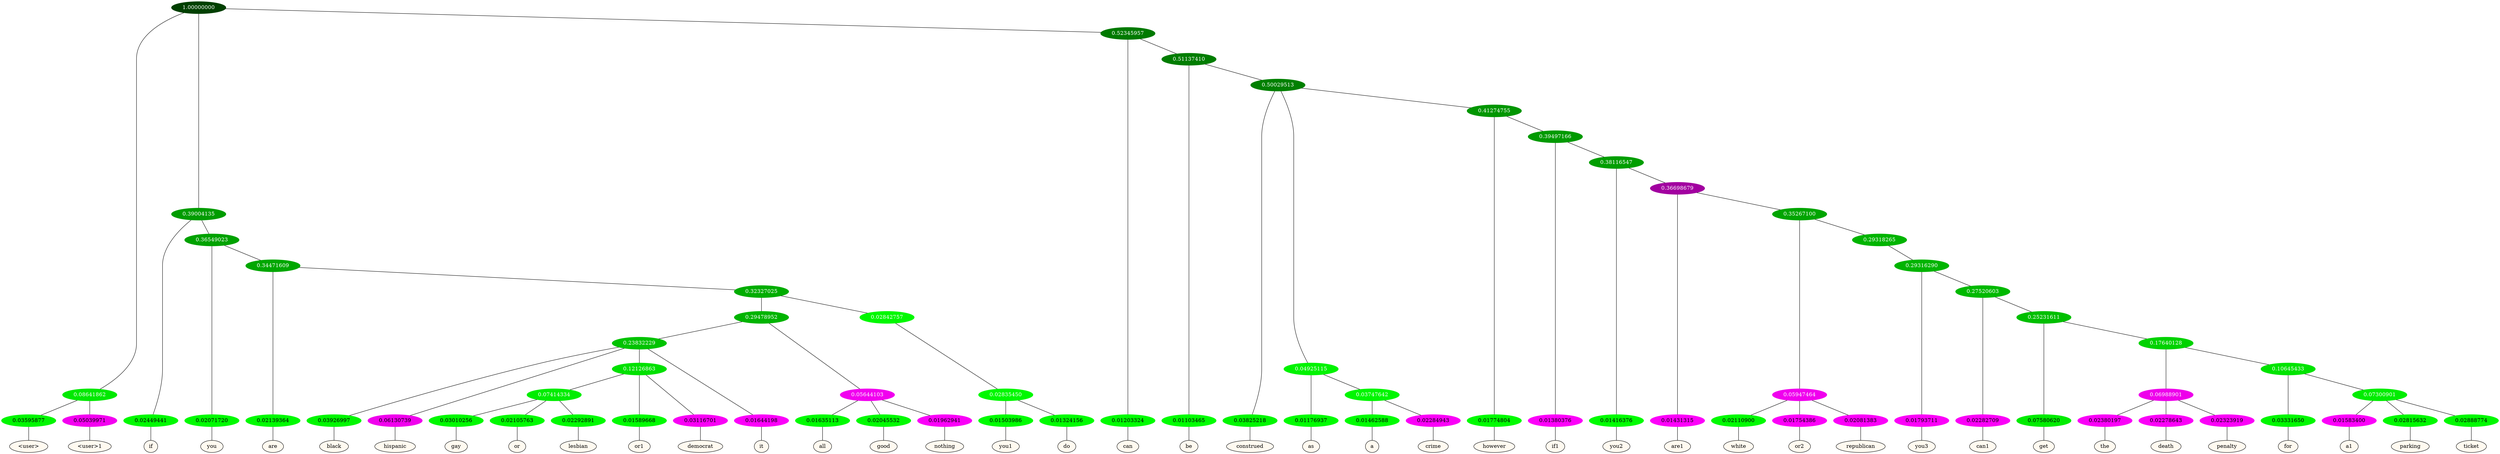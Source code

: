 graph {
	node [format=png height=0.15 nodesep=0.001 ordering=out overlap=prism overlap_scaling=0.01 ranksep=0.001 ratio=0.2 style=filled width=0.15]
	{
		rank=same
		a_w_4 [label="\<user\>" color=black fillcolor=floralwhite style="filled,solid"]
		a_w_5 [label="\<user\>1" color=black fillcolor=floralwhite style="filled,solid"]
		a_w_6 [label=if color=black fillcolor=floralwhite style="filled,solid"]
		a_w_10 [label=you color=black fillcolor=floralwhite style="filled,solid"]
		a_w_14 [label=are color=black fillcolor=floralwhite style="filled,solid"]
		a_w_32 [label=black color=black fillcolor=floralwhite style="filled,solid"]
		a_w_33 [label=hispanic color=black fillcolor=floralwhite style="filled,solid"]
		a_w_48 [label=gay color=black fillcolor=floralwhite style="filled,solid"]
		a_w_49 [label=or color=black fillcolor=floralwhite style="filled,solid"]
		a_w_50 [label=lesbian color=black fillcolor=floralwhite style="filled,solid"]
		a_w_44 [label=or1 color=black fillcolor=floralwhite style="filled,solid"]
		a_w_45 [label=democrat color=black fillcolor=floralwhite style="filled,solid"]
		a_w_35 [label=it color=black fillcolor=floralwhite style="filled,solid"]
		a_w_36 [label=all color=black fillcolor=floralwhite style="filled,solid"]
		a_w_37 [label=good color=black fillcolor=floralwhite style="filled,solid"]
		a_w_38 [label=nothing color=black fillcolor=floralwhite style="filled,solid"]
		a_w_39 [label=you1 color=black fillcolor=floralwhite style="filled,solid"]
		a_w_40 [label=do color=black fillcolor=floralwhite style="filled,solid"]
		a_w_8 [label=can color=black fillcolor=floralwhite style="filled,solid"]
		a_w_12 [label=be color=black fillcolor=floralwhite style="filled,solid"]
		a_w_16 [label=construed color=black fillcolor=floralwhite style="filled,solid"]
		a_w_21 [label=as color=black fillcolor=floralwhite style="filled,solid"]
		a_w_28 [label=a color=black fillcolor=floralwhite style="filled,solid"]
		a_w_29 [label=crime color=black fillcolor=floralwhite style="filled,solid"]
		a_w_23 [label=however color=black fillcolor=floralwhite style="filled,solid"]
		a_w_30 [label=if1 color=black fillcolor=floralwhite style="filled,solid"]
		a_w_41 [label=you2 color=black fillcolor=floralwhite style="filled,solid"]
		a_w_46 [label=are1 color=black fillcolor=floralwhite style="filled,solid"]
		a_w_53 [label=white color=black fillcolor=floralwhite style="filled,solid"]
		a_w_54 [label=or2 color=black fillcolor=floralwhite style="filled,solid"]
		a_w_55 [label=republican color=black fillcolor=floralwhite style="filled,solid"]
		a_w_57 [label=you3 color=black fillcolor=floralwhite style="filled,solid"]
		a_w_59 [label=can1 color=black fillcolor=floralwhite style="filled,solid"]
		a_w_61 [label=get color=black fillcolor=floralwhite style="filled,solid"]
		a_w_65 [label=the color=black fillcolor=floralwhite style="filled,solid"]
		a_w_66 [label=death color=black fillcolor=floralwhite style="filled,solid"]
		a_w_67 [label=penalty color=black fillcolor=floralwhite style="filled,solid"]
		a_w_68 [label=for color=black fillcolor=floralwhite style="filled,solid"]
		a_w_70 [label=a1 color=black fillcolor=floralwhite style="filled,solid"]
		a_w_71 [label=parking color=black fillcolor=floralwhite style="filled,solid"]
		a_w_72 [label=ticket color=black fillcolor=floralwhite style="filled,solid"]
	}
	a_n_4 -- a_w_4
	a_n_5 -- a_w_5
	a_n_6 -- a_w_6
	a_n_10 -- a_w_10
	a_n_14 -- a_w_14
	a_n_32 -- a_w_32
	a_n_33 -- a_w_33
	a_n_48 -- a_w_48
	a_n_49 -- a_w_49
	a_n_50 -- a_w_50
	a_n_44 -- a_w_44
	a_n_45 -- a_w_45
	a_n_35 -- a_w_35
	a_n_36 -- a_w_36
	a_n_37 -- a_w_37
	a_n_38 -- a_w_38
	a_n_39 -- a_w_39
	a_n_40 -- a_w_40
	a_n_8 -- a_w_8
	a_n_12 -- a_w_12
	a_n_16 -- a_w_16
	a_n_21 -- a_w_21
	a_n_28 -- a_w_28
	a_n_29 -- a_w_29
	a_n_23 -- a_w_23
	a_n_30 -- a_w_30
	a_n_41 -- a_w_41
	a_n_46 -- a_w_46
	a_n_53 -- a_w_53
	a_n_54 -- a_w_54
	a_n_55 -- a_w_55
	a_n_57 -- a_w_57
	a_n_59 -- a_w_59
	a_n_61 -- a_w_61
	a_n_65 -- a_w_65
	a_n_66 -- a_w_66
	a_n_67 -- a_w_67
	a_n_68 -- a_w_68
	a_n_70 -- a_w_70
	a_n_71 -- a_w_71
	a_n_72 -- a_w_72
	{
		rank=same
		a_n_4 [label=0.03595877 color="0.334 1.000 0.964" fontcolor=black]
		a_n_5 [label=0.05039971 color="0.835 1.000 0.950" fontcolor=black]
		a_n_6 [label=0.02449441 color="0.334 1.000 0.976" fontcolor=black]
		a_n_10 [label=0.02071720 color="0.334 1.000 0.979" fontcolor=black]
		a_n_14 [label=0.02139364 color="0.334 1.000 0.979" fontcolor=black]
		a_n_32 [label=0.03926997 color="0.334 1.000 0.961" fontcolor=black]
		a_n_33 [label=0.06130739 color="0.835 1.000 0.939" fontcolor=black]
		a_n_48 [label=0.03010256 color="0.334 1.000 0.970" fontcolor=black]
		a_n_49 [label=0.02105763 color="0.334 1.000 0.979" fontcolor=black]
		a_n_50 [label=0.02292891 color="0.334 1.000 0.977" fontcolor=black]
		a_n_44 [label=0.01589668 color="0.334 1.000 0.984" fontcolor=black]
		a_n_45 [label=0.03116701 color="0.835 1.000 0.969" fontcolor=black]
		a_n_35 [label=0.01644198 color="0.835 1.000 0.984" fontcolor=black]
		a_n_36 [label=0.01635113 color="0.334 1.000 0.984" fontcolor=black]
		a_n_37 [label=0.02045532 color="0.334 1.000 0.980" fontcolor=black]
		a_n_38 [label=0.01962941 color="0.835 1.000 0.980" fontcolor=black]
		a_n_39 [label=0.01503986 color="0.334 1.000 0.985" fontcolor=black]
		a_n_40 [label=0.01324156 color="0.334 1.000 0.987" fontcolor=black]
		a_n_8 [label=0.01203324 color="0.334 1.000 0.988" fontcolor=black]
		a_n_12 [label=0.01103465 color="0.334 1.000 0.989" fontcolor=black]
		a_n_16 [label=0.03825218 color="0.334 1.000 0.962" fontcolor=black]
		a_n_21 [label=0.01176937 color="0.334 1.000 0.988" fontcolor=black]
		a_n_28 [label=0.01462588 color="0.334 1.000 0.985" fontcolor=black]
		a_n_29 [label=0.02284943 color="0.835 1.000 0.977" fontcolor=black]
		a_n_23 [label=0.01774804 color="0.334 1.000 0.982" fontcolor=black]
		a_n_30 [label=0.01380376 color="0.835 1.000 0.986" fontcolor=black]
		a_n_41 [label=0.01416376 color="0.334 1.000 0.986" fontcolor=black]
		a_n_46 [label=0.01431315 color="0.835 1.000 0.986" fontcolor=black]
		a_n_53 [label=0.02110900 color="0.334 1.000 0.979" fontcolor=black]
		a_n_54 [label=0.01754386 color="0.835 1.000 0.982" fontcolor=black]
		a_n_55 [label=0.02081383 color="0.835 1.000 0.979" fontcolor=black]
		a_n_57 [label=0.01793711 color="0.835 1.000 0.982" fontcolor=black]
		a_n_59 [label=0.02282709 color="0.835 1.000 0.977" fontcolor=black]
		a_n_61 [label=0.07580620 color="0.334 1.000 0.924" fontcolor=black]
		a_n_65 [label=0.02380197 color="0.835 1.000 0.976" fontcolor=black]
		a_n_66 [label=0.02278643 color="0.835 1.000 0.977" fontcolor=black]
		a_n_67 [label=0.02323919 color="0.835 1.000 0.977" fontcolor=black]
		a_n_68 [label=0.03331650 color="0.334 1.000 0.967" fontcolor=black]
		a_n_70 [label=0.01583400 color="0.835 1.000 0.984" fontcolor=black]
		a_n_71 [label=0.02815632 color="0.334 1.000 0.972" fontcolor=black]
		a_n_72 [label=0.02888774 color="0.334 1.000 0.971" fontcolor=black]
	}
	a_n_0 [label=1.00000000 color="0.334 1.000 0.250" fontcolor=grey99]
	a_n_1 [label=0.08641862 color="0.334 1.000 0.914" fontcolor=grey99]
	a_n_0 -- a_n_1
	a_n_2 [label=0.39004135 color="0.334 1.000 0.610" fontcolor=grey99]
	a_n_0 -- a_n_2
	a_n_3 [label=0.52345957 color="0.334 1.000 0.477" fontcolor=grey99]
	a_n_0 -- a_n_3
	a_n_1 -- a_n_4
	a_n_1 -- a_n_5
	a_n_2 -- a_n_6
	a_n_7 [label=0.36549023 color="0.334 1.000 0.635" fontcolor=grey99]
	a_n_2 -- a_n_7
	a_n_3 -- a_n_8
	a_n_9 [label=0.51137410 color="0.334 1.000 0.489" fontcolor=grey99]
	a_n_3 -- a_n_9
	a_n_7 -- a_n_10
	a_n_11 [label=0.34471609 color="0.334 1.000 0.655" fontcolor=grey99]
	a_n_7 -- a_n_11
	a_n_9 -- a_n_12
	a_n_13 [label=0.50029513 color="0.334 1.000 0.500" fontcolor=grey99]
	a_n_9 -- a_n_13
	a_n_11 -- a_n_14
	a_n_15 [label=0.32327025 color="0.334 1.000 0.677" fontcolor=grey99]
	a_n_11 -- a_n_15
	a_n_13 -- a_n_16
	a_n_17 [label=0.04925115 color="0.334 1.000 0.951" fontcolor=grey99]
	a_n_13 -- a_n_17
	a_n_18 [label=0.41274755 color="0.334 1.000 0.587" fontcolor=grey99]
	a_n_13 -- a_n_18
	a_n_19 [label=0.29478952 color="0.334 1.000 0.705" fontcolor=grey99]
	a_n_15 -- a_n_19
	a_n_20 [label=0.02842757 color="0.334 1.000 0.972" fontcolor=grey99]
	a_n_15 -- a_n_20
	a_n_17 -- a_n_21
	a_n_22 [label=0.03747642 color="0.334 1.000 0.963" fontcolor=grey99]
	a_n_17 -- a_n_22
	a_n_18 -- a_n_23
	a_n_24 [label=0.39497166 color="0.334 1.000 0.605" fontcolor=grey99]
	a_n_18 -- a_n_24
	a_n_25 [label=0.23832229 color="0.334 1.000 0.762" fontcolor=grey99]
	a_n_19 -- a_n_25
	a_n_26 [label=0.05644103 color="0.835 1.000 0.944" fontcolor=grey99]
	a_n_19 -- a_n_26
	a_n_27 [label=0.02835450 color="0.334 1.000 0.972" fontcolor=grey99]
	a_n_20 -- a_n_27
	a_n_22 -- a_n_28
	a_n_22 -- a_n_29
	a_n_24 -- a_n_30
	a_n_31 [label=0.38116547 color="0.334 1.000 0.619" fontcolor=grey99]
	a_n_24 -- a_n_31
	a_n_25 -- a_n_32
	a_n_25 -- a_n_33
	a_n_34 [label=0.12126863 color="0.334 1.000 0.879" fontcolor=grey99]
	a_n_25 -- a_n_34
	a_n_25 -- a_n_35
	a_n_26 -- a_n_36
	a_n_26 -- a_n_37
	a_n_26 -- a_n_38
	a_n_27 -- a_n_39
	a_n_27 -- a_n_40
	a_n_31 -- a_n_41
	a_n_42 [label=0.36698679 color="0.835 1.000 0.633" fontcolor=grey99]
	a_n_31 -- a_n_42
	a_n_43 [label=0.07414334 color="0.334 1.000 0.926" fontcolor=grey99]
	a_n_34 -- a_n_43
	a_n_34 -- a_n_44
	a_n_34 -- a_n_45
	a_n_42 -- a_n_46
	a_n_47 [label=0.35267100 color="0.334 1.000 0.647" fontcolor=grey99]
	a_n_42 -- a_n_47
	a_n_43 -- a_n_48
	a_n_43 -- a_n_49
	a_n_43 -- a_n_50
	a_n_51 [label=0.05947464 color="0.835 1.000 0.941" fontcolor=grey99]
	a_n_47 -- a_n_51
	a_n_52 [label=0.29318265 color="0.334 1.000 0.707" fontcolor=grey99]
	a_n_47 -- a_n_52
	a_n_51 -- a_n_53
	a_n_51 -- a_n_54
	a_n_51 -- a_n_55
	a_n_56 [label=0.29316290 color="0.334 1.000 0.707" fontcolor=grey99]
	a_n_52 -- a_n_56
	a_n_56 -- a_n_57
	a_n_58 [label=0.27520603 color="0.334 1.000 0.725" fontcolor=grey99]
	a_n_56 -- a_n_58
	a_n_58 -- a_n_59
	a_n_60 [label=0.25231611 color="0.334 1.000 0.748" fontcolor=grey99]
	a_n_58 -- a_n_60
	a_n_60 -- a_n_61
	a_n_62 [label=0.17640128 color="0.334 1.000 0.824" fontcolor=grey99]
	a_n_60 -- a_n_62
	a_n_63 [label=0.06988901 color="0.835 1.000 0.930" fontcolor=grey99]
	a_n_62 -- a_n_63
	a_n_64 [label=0.10645433 color="0.334 1.000 0.894" fontcolor=grey99]
	a_n_62 -- a_n_64
	a_n_63 -- a_n_65
	a_n_63 -- a_n_66
	a_n_63 -- a_n_67
	a_n_64 -- a_n_68
	a_n_69 [label=0.07300901 color="0.334 1.000 0.927" fontcolor=grey99]
	a_n_64 -- a_n_69
	a_n_69 -- a_n_70
	a_n_69 -- a_n_71
	a_n_69 -- a_n_72
}

